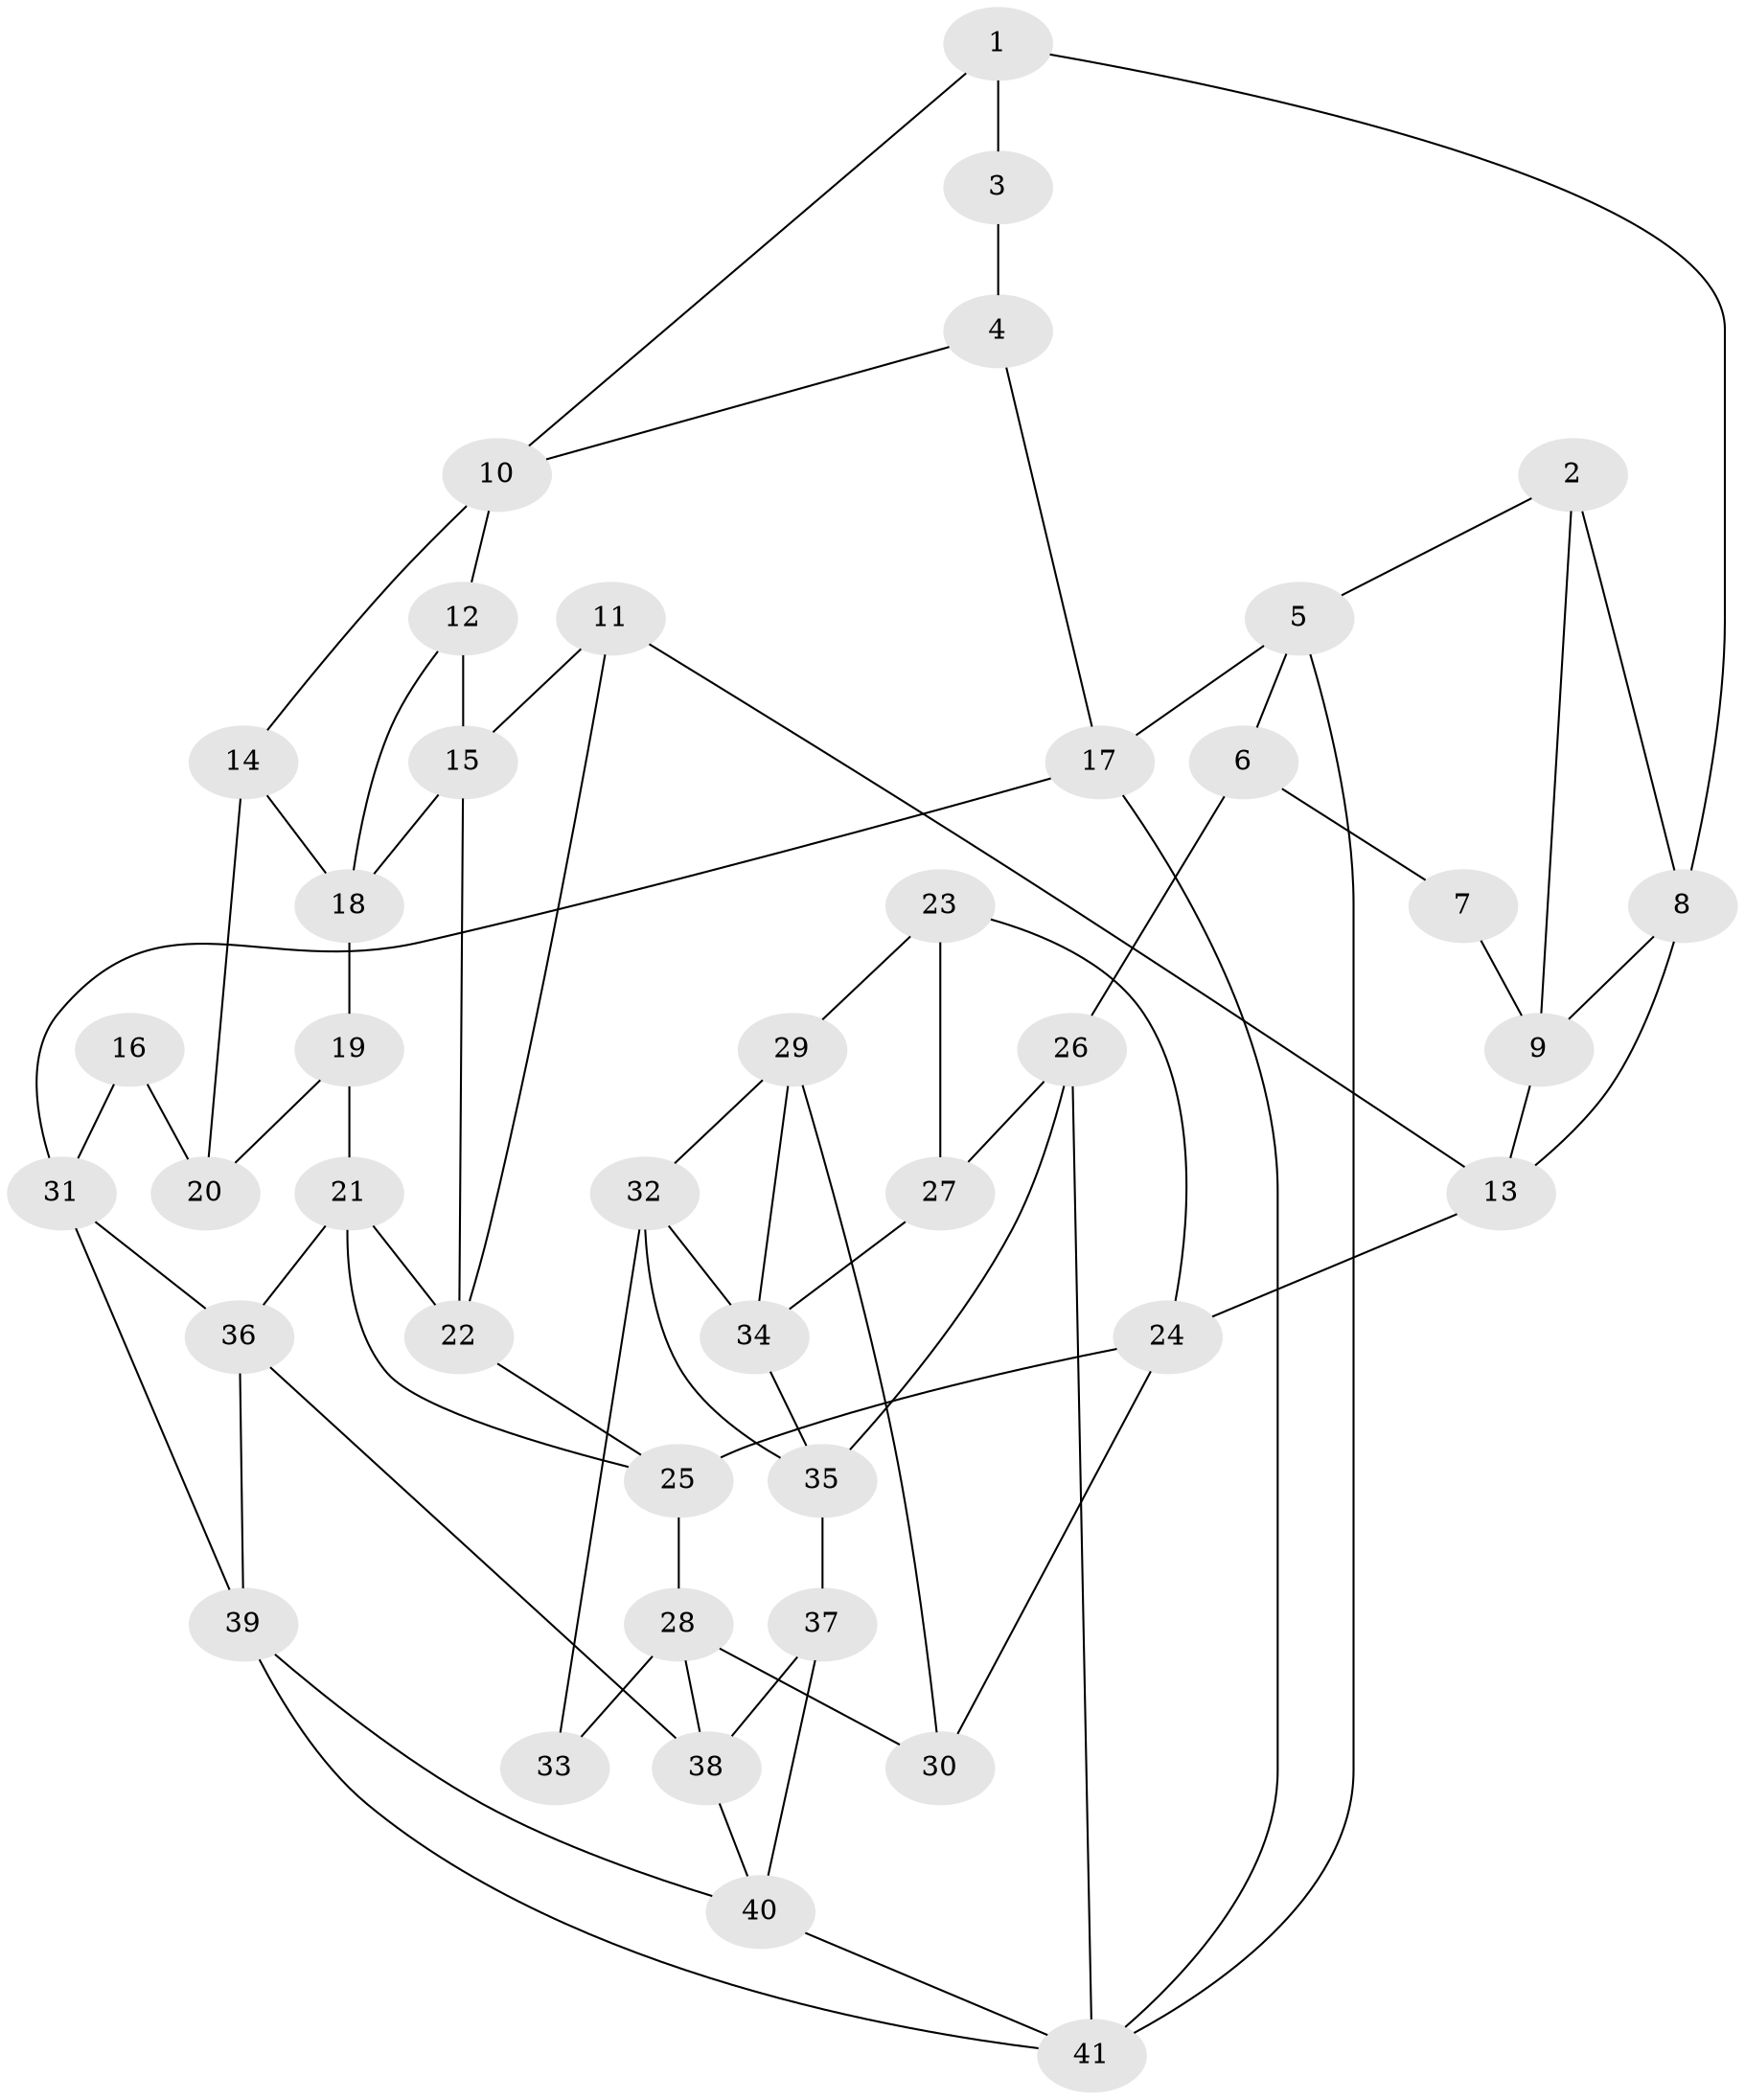 // original degree distribution, {3: 0.04938271604938271, 4: 0.2222222222222222, 5: 0.49382716049382713, 6: 0.2345679012345679}
// Generated by graph-tools (version 1.1) at 2025/03/03/09/25 03:03:26]
// undirected, 41 vertices, 72 edges
graph export_dot {
graph [start="1"]
  node [color=gray90,style=filled];
  1;
  2;
  3;
  4;
  5;
  6;
  7;
  8;
  9;
  10;
  11;
  12;
  13;
  14;
  15;
  16;
  17;
  18;
  19;
  20;
  21;
  22;
  23;
  24;
  25;
  26;
  27;
  28;
  29;
  30;
  31;
  32;
  33;
  34;
  35;
  36;
  37;
  38;
  39;
  40;
  41;
  1 -- 3 [weight=1.0];
  1 -- 8 [weight=1.0];
  1 -- 10 [weight=1.0];
  2 -- 5 [weight=1.0];
  2 -- 8 [weight=1.0];
  2 -- 9 [weight=1.0];
  3 -- 4 [weight=1.0];
  4 -- 10 [weight=1.0];
  4 -- 17 [weight=1.0];
  5 -- 6 [weight=1.0];
  5 -- 17 [weight=1.0];
  5 -- 41 [weight=1.0];
  6 -- 7 [weight=1.0];
  6 -- 26 [weight=2.0];
  7 -- 9 [weight=2.0];
  8 -- 9 [weight=1.0];
  8 -- 13 [weight=1.0];
  9 -- 13 [weight=1.0];
  10 -- 12 [weight=1.0];
  10 -- 14 [weight=1.0];
  11 -- 13 [weight=1.0];
  11 -- 15 [weight=1.0];
  11 -- 22 [weight=1.0];
  12 -- 15 [weight=1.0];
  12 -- 18 [weight=1.0];
  13 -- 24 [weight=1.0];
  14 -- 18 [weight=1.0];
  14 -- 20 [weight=1.0];
  15 -- 18 [weight=1.0];
  15 -- 22 [weight=1.0];
  16 -- 20 [weight=2.0];
  16 -- 31 [weight=1.0];
  17 -- 31 [weight=1.0];
  17 -- 41 [weight=1.0];
  18 -- 19 [weight=1.0];
  19 -- 20 [weight=1.0];
  19 -- 21 [weight=1.0];
  21 -- 22 [weight=1.0];
  21 -- 25 [weight=1.0];
  21 -- 36 [weight=1.0];
  22 -- 25 [weight=1.0];
  23 -- 24 [weight=1.0];
  23 -- 27 [weight=1.0];
  23 -- 29 [weight=1.0];
  24 -- 25 [weight=1.0];
  24 -- 30 [weight=1.0];
  25 -- 28 [weight=1.0];
  26 -- 27 [weight=2.0];
  26 -- 35 [weight=1.0];
  26 -- 41 [weight=1.0];
  27 -- 34 [weight=1.0];
  28 -- 30 [weight=1.0];
  28 -- 33 [weight=1.0];
  28 -- 38 [weight=1.0];
  29 -- 30 [weight=1.0];
  29 -- 32 [weight=1.0];
  29 -- 34 [weight=1.0];
  31 -- 36 [weight=1.0];
  31 -- 39 [weight=1.0];
  32 -- 33 [weight=1.0];
  32 -- 34 [weight=1.0];
  32 -- 35 [weight=1.0];
  34 -- 35 [weight=1.0];
  35 -- 37 [weight=1.0];
  36 -- 38 [weight=1.0];
  36 -- 39 [weight=1.0];
  37 -- 38 [weight=1.0];
  37 -- 40 [weight=1.0];
  38 -- 40 [weight=1.0];
  39 -- 40 [weight=1.0];
  39 -- 41 [weight=1.0];
  40 -- 41 [weight=1.0];
}

